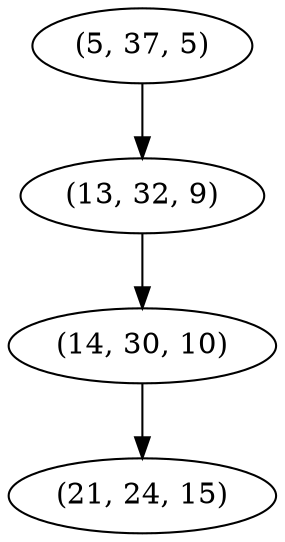 digraph tree {
    "(5, 37, 5)";
    "(13, 32, 9)";
    "(14, 30, 10)";
    "(21, 24, 15)";
    "(5, 37, 5)" -> "(13, 32, 9)";
    "(13, 32, 9)" -> "(14, 30, 10)";
    "(14, 30, 10)" -> "(21, 24, 15)";
}
